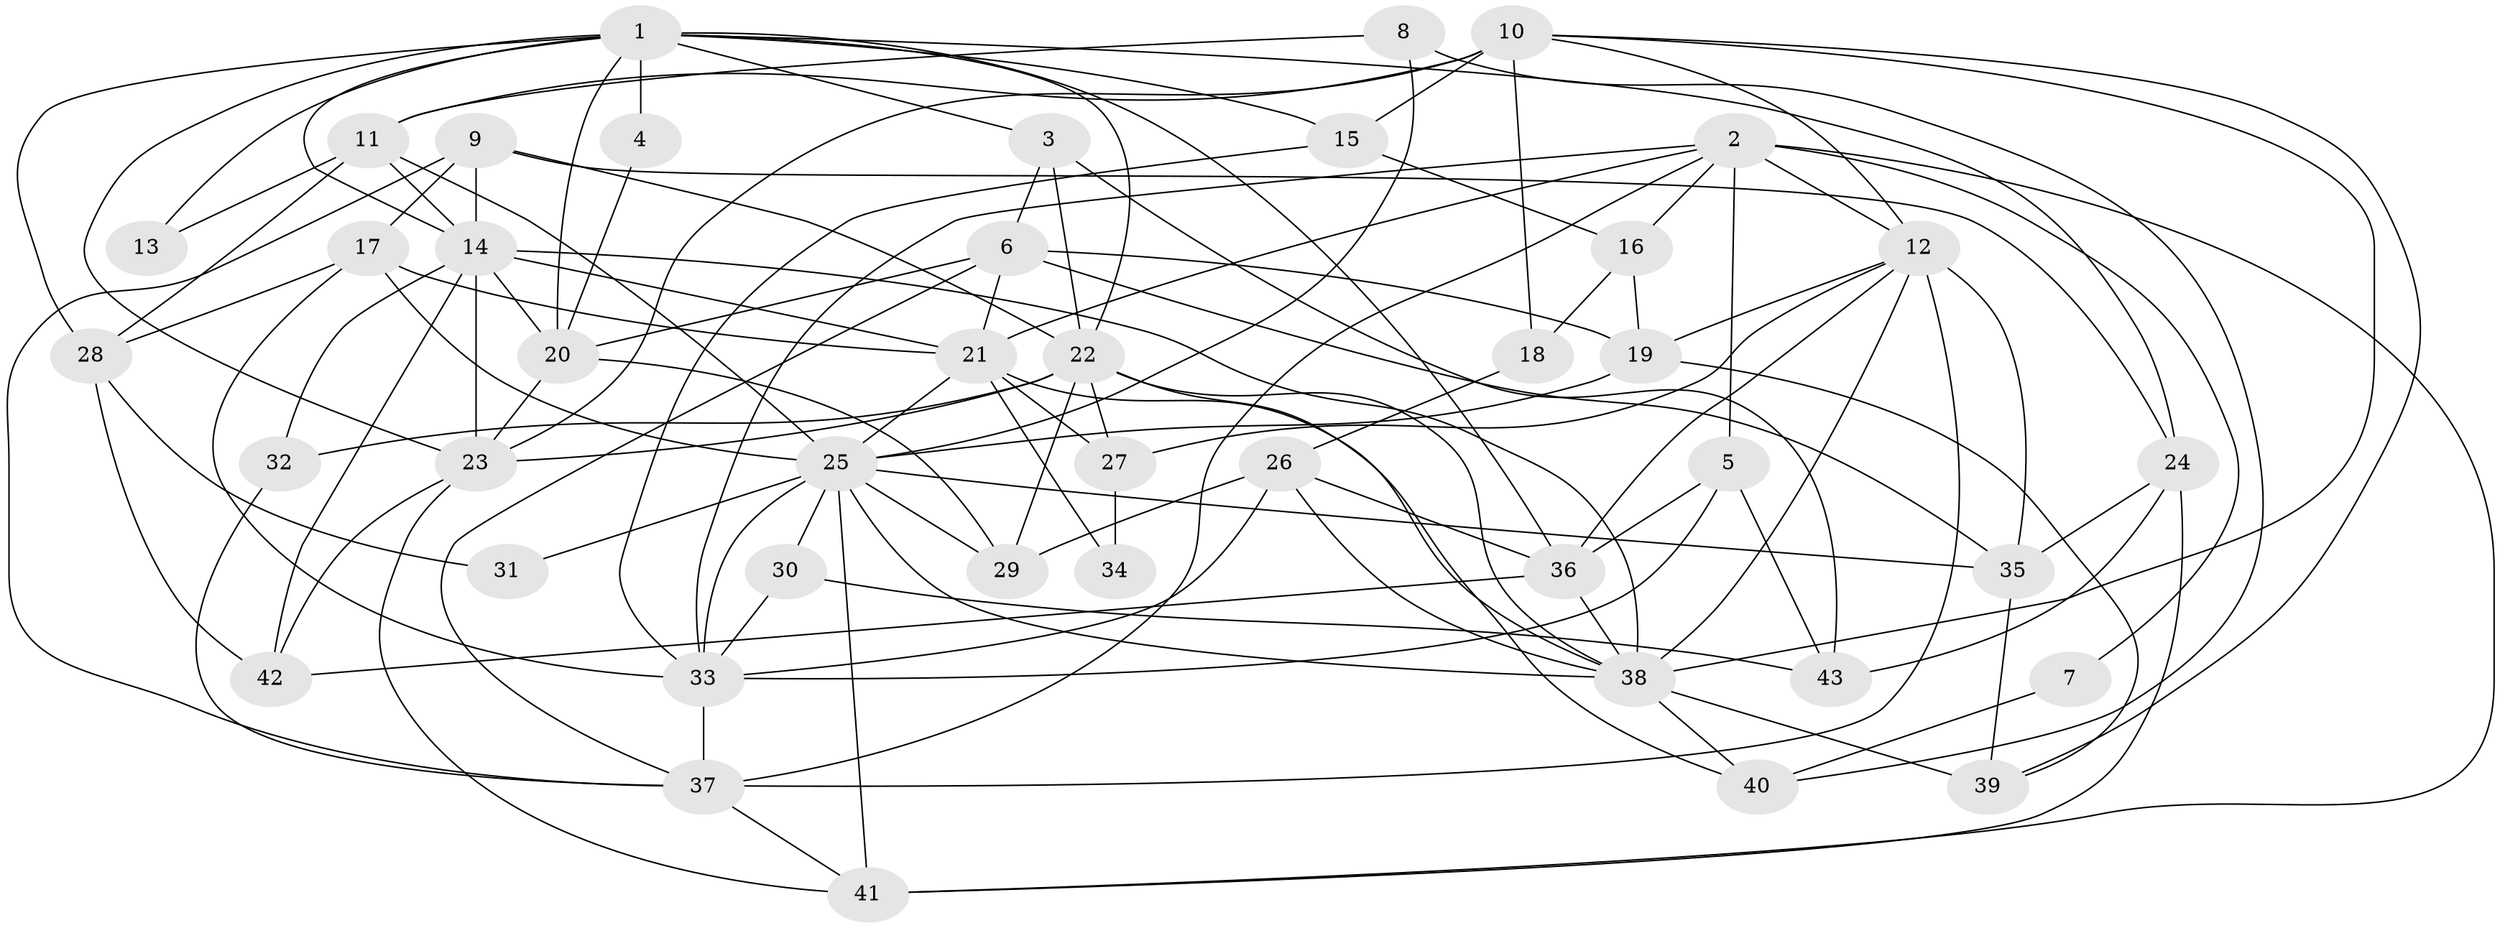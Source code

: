 // original degree distribution, {5: 0.27058823529411763, 7: 0.023529411764705882, 2: 0.1411764705882353, 3: 0.27058823529411763, 6: 0.08235294117647059, 4: 0.2, 8: 0.011764705882352941}
// Generated by graph-tools (version 1.1) at 2025/50/03/09/25 03:50:04]
// undirected, 43 vertices, 115 edges
graph export_dot {
graph [start="1"]
  node [color=gray90,style=filled];
  1;
  2;
  3;
  4;
  5;
  6;
  7;
  8;
  9;
  10;
  11;
  12;
  13;
  14;
  15;
  16;
  17;
  18;
  19;
  20;
  21;
  22;
  23;
  24;
  25;
  26;
  27;
  28;
  29;
  30;
  31;
  32;
  33;
  34;
  35;
  36;
  37;
  38;
  39;
  40;
  41;
  42;
  43;
  1 -- 3 [weight=1.0];
  1 -- 4 [weight=1.0];
  1 -- 13 [weight=1.0];
  1 -- 14 [weight=1.0];
  1 -- 15 [weight=1.0];
  1 -- 20 [weight=1.0];
  1 -- 22 [weight=1.0];
  1 -- 23 [weight=1.0];
  1 -- 24 [weight=1.0];
  1 -- 28 [weight=1.0];
  1 -- 36 [weight=1.0];
  2 -- 5 [weight=1.0];
  2 -- 7 [weight=1.0];
  2 -- 12 [weight=1.0];
  2 -- 16 [weight=1.0];
  2 -- 21 [weight=1.0];
  2 -- 33 [weight=1.0];
  2 -- 37 [weight=1.0];
  2 -- 41 [weight=1.0];
  3 -- 6 [weight=1.0];
  3 -- 22 [weight=1.0];
  3 -- 43 [weight=1.0];
  4 -- 20 [weight=1.0];
  5 -- 33 [weight=1.0];
  5 -- 36 [weight=1.0];
  5 -- 43 [weight=1.0];
  6 -- 19 [weight=1.0];
  6 -- 20 [weight=1.0];
  6 -- 21 [weight=1.0];
  6 -- 35 [weight=1.0];
  6 -- 37 [weight=1.0];
  7 -- 40 [weight=1.0];
  8 -- 11 [weight=1.0];
  8 -- 25 [weight=1.0];
  8 -- 40 [weight=1.0];
  9 -- 14 [weight=1.0];
  9 -- 17 [weight=1.0];
  9 -- 22 [weight=1.0];
  9 -- 24 [weight=1.0];
  9 -- 37 [weight=1.0];
  10 -- 11 [weight=1.0];
  10 -- 12 [weight=1.0];
  10 -- 15 [weight=1.0];
  10 -- 18 [weight=1.0];
  10 -- 23 [weight=1.0];
  10 -- 38 [weight=1.0];
  10 -- 39 [weight=1.0];
  11 -- 13 [weight=1.0];
  11 -- 14 [weight=2.0];
  11 -- 25 [weight=1.0];
  11 -- 28 [weight=1.0];
  12 -- 19 [weight=1.0];
  12 -- 27 [weight=1.0];
  12 -- 35 [weight=1.0];
  12 -- 36 [weight=1.0];
  12 -- 37 [weight=1.0];
  12 -- 38 [weight=1.0];
  14 -- 20 [weight=1.0];
  14 -- 21 [weight=1.0];
  14 -- 23 [weight=2.0];
  14 -- 32 [weight=1.0];
  14 -- 38 [weight=1.0];
  14 -- 42 [weight=1.0];
  15 -- 16 [weight=1.0];
  15 -- 33 [weight=1.0];
  16 -- 18 [weight=1.0];
  16 -- 19 [weight=1.0];
  17 -- 21 [weight=1.0];
  17 -- 25 [weight=1.0];
  17 -- 28 [weight=1.0];
  17 -- 33 [weight=1.0];
  18 -- 26 [weight=1.0];
  19 -- 25 [weight=1.0];
  19 -- 39 [weight=1.0];
  20 -- 23 [weight=1.0];
  20 -- 29 [weight=1.0];
  21 -- 25 [weight=1.0];
  21 -- 27 [weight=1.0];
  21 -- 34 [weight=1.0];
  21 -- 38 [weight=1.0];
  22 -- 23 [weight=1.0];
  22 -- 27 [weight=1.0];
  22 -- 29 [weight=1.0];
  22 -- 32 [weight=1.0];
  22 -- 38 [weight=2.0];
  22 -- 40 [weight=1.0];
  23 -- 41 [weight=1.0];
  23 -- 42 [weight=1.0];
  24 -- 35 [weight=1.0];
  24 -- 41 [weight=1.0];
  24 -- 43 [weight=1.0];
  25 -- 29 [weight=1.0];
  25 -- 30 [weight=1.0];
  25 -- 31 [weight=1.0];
  25 -- 33 [weight=1.0];
  25 -- 35 [weight=1.0];
  25 -- 38 [weight=1.0];
  25 -- 41 [weight=1.0];
  26 -- 29 [weight=2.0];
  26 -- 33 [weight=1.0];
  26 -- 36 [weight=1.0];
  26 -- 38 [weight=1.0];
  27 -- 34 [weight=1.0];
  28 -- 31 [weight=1.0];
  28 -- 42 [weight=1.0];
  30 -- 33 [weight=1.0];
  30 -- 43 [weight=1.0];
  32 -- 37 [weight=1.0];
  33 -- 37 [weight=1.0];
  35 -- 39 [weight=1.0];
  36 -- 38 [weight=1.0];
  36 -- 42 [weight=1.0];
  37 -- 41 [weight=1.0];
  38 -- 39 [weight=2.0];
  38 -- 40 [weight=1.0];
}
